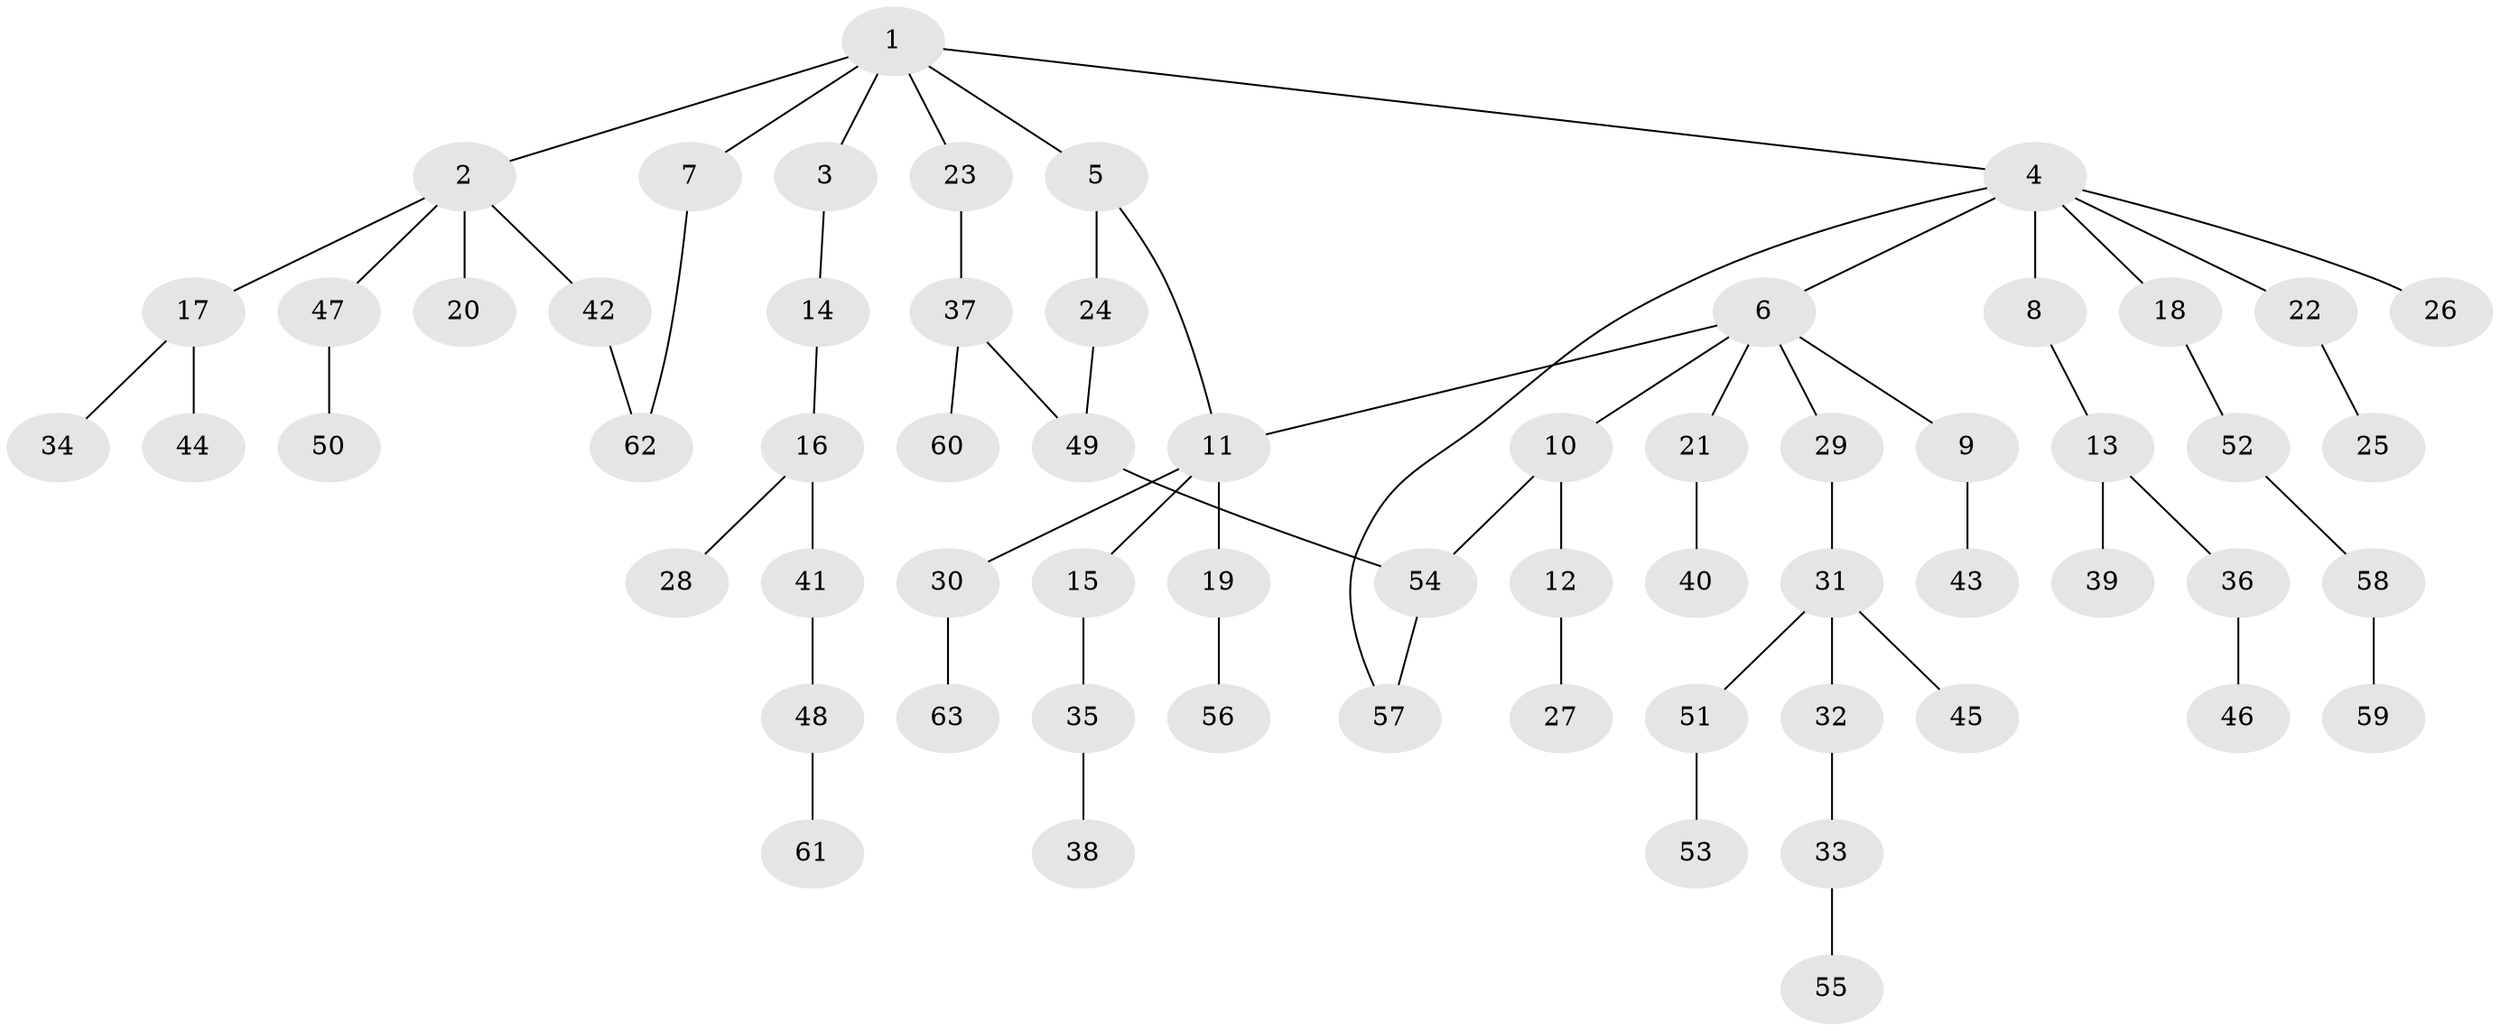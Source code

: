 // coarse degree distribution, {6: 0.045454545454545456, 5: 0.045454545454545456, 2: 0.29545454545454547, 7: 0.022727272727272728, 3: 0.13636363636363635, 1: 0.4318181818181818, 4: 0.022727272727272728}
// Generated by graph-tools (version 1.1) at 2025/17/03/04/25 18:17:00]
// undirected, 63 vertices, 67 edges
graph export_dot {
graph [start="1"]
  node [color=gray90,style=filled];
  1;
  2;
  3;
  4;
  5;
  6;
  7;
  8;
  9;
  10;
  11;
  12;
  13;
  14;
  15;
  16;
  17;
  18;
  19;
  20;
  21;
  22;
  23;
  24;
  25;
  26;
  27;
  28;
  29;
  30;
  31;
  32;
  33;
  34;
  35;
  36;
  37;
  38;
  39;
  40;
  41;
  42;
  43;
  44;
  45;
  46;
  47;
  48;
  49;
  50;
  51;
  52;
  53;
  54;
  55;
  56;
  57;
  58;
  59;
  60;
  61;
  62;
  63;
  1 -- 2;
  1 -- 3;
  1 -- 4;
  1 -- 5;
  1 -- 7;
  1 -- 23;
  2 -- 17;
  2 -- 20;
  2 -- 42;
  2 -- 47;
  3 -- 14;
  4 -- 6;
  4 -- 8;
  4 -- 18;
  4 -- 22;
  4 -- 26;
  4 -- 57;
  5 -- 11;
  5 -- 24;
  6 -- 9;
  6 -- 10;
  6 -- 21;
  6 -- 29;
  6 -- 11;
  7 -- 62;
  8 -- 13;
  9 -- 43;
  10 -- 12;
  10 -- 54;
  11 -- 15;
  11 -- 19;
  11 -- 30;
  12 -- 27;
  13 -- 36;
  13 -- 39;
  14 -- 16;
  15 -- 35;
  16 -- 28;
  16 -- 41;
  17 -- 34;
  17 -- 44;
  18 -- 52;
  19 -- 56;
  21 -- 40;
  22 -- 25;
  23 -- 37;
  24 -- 49;
  29 -- 31;
  30 -- 63;
  31 -- 32;
  31 -- 45;
  31 -- 51;
  32 -- 33;
  33 -- 55;
  35 -- 38;
  36 -- 46;
  37 -- 49;
  37 -- 60;
  41 -- 48;
  42 -- 62;
  47 -- 50;
  48 -- 61;
  49 -- 54;
  51 -- 53;
  52 -- 58;
  54 -- 57;
  58 -- 59;
}
